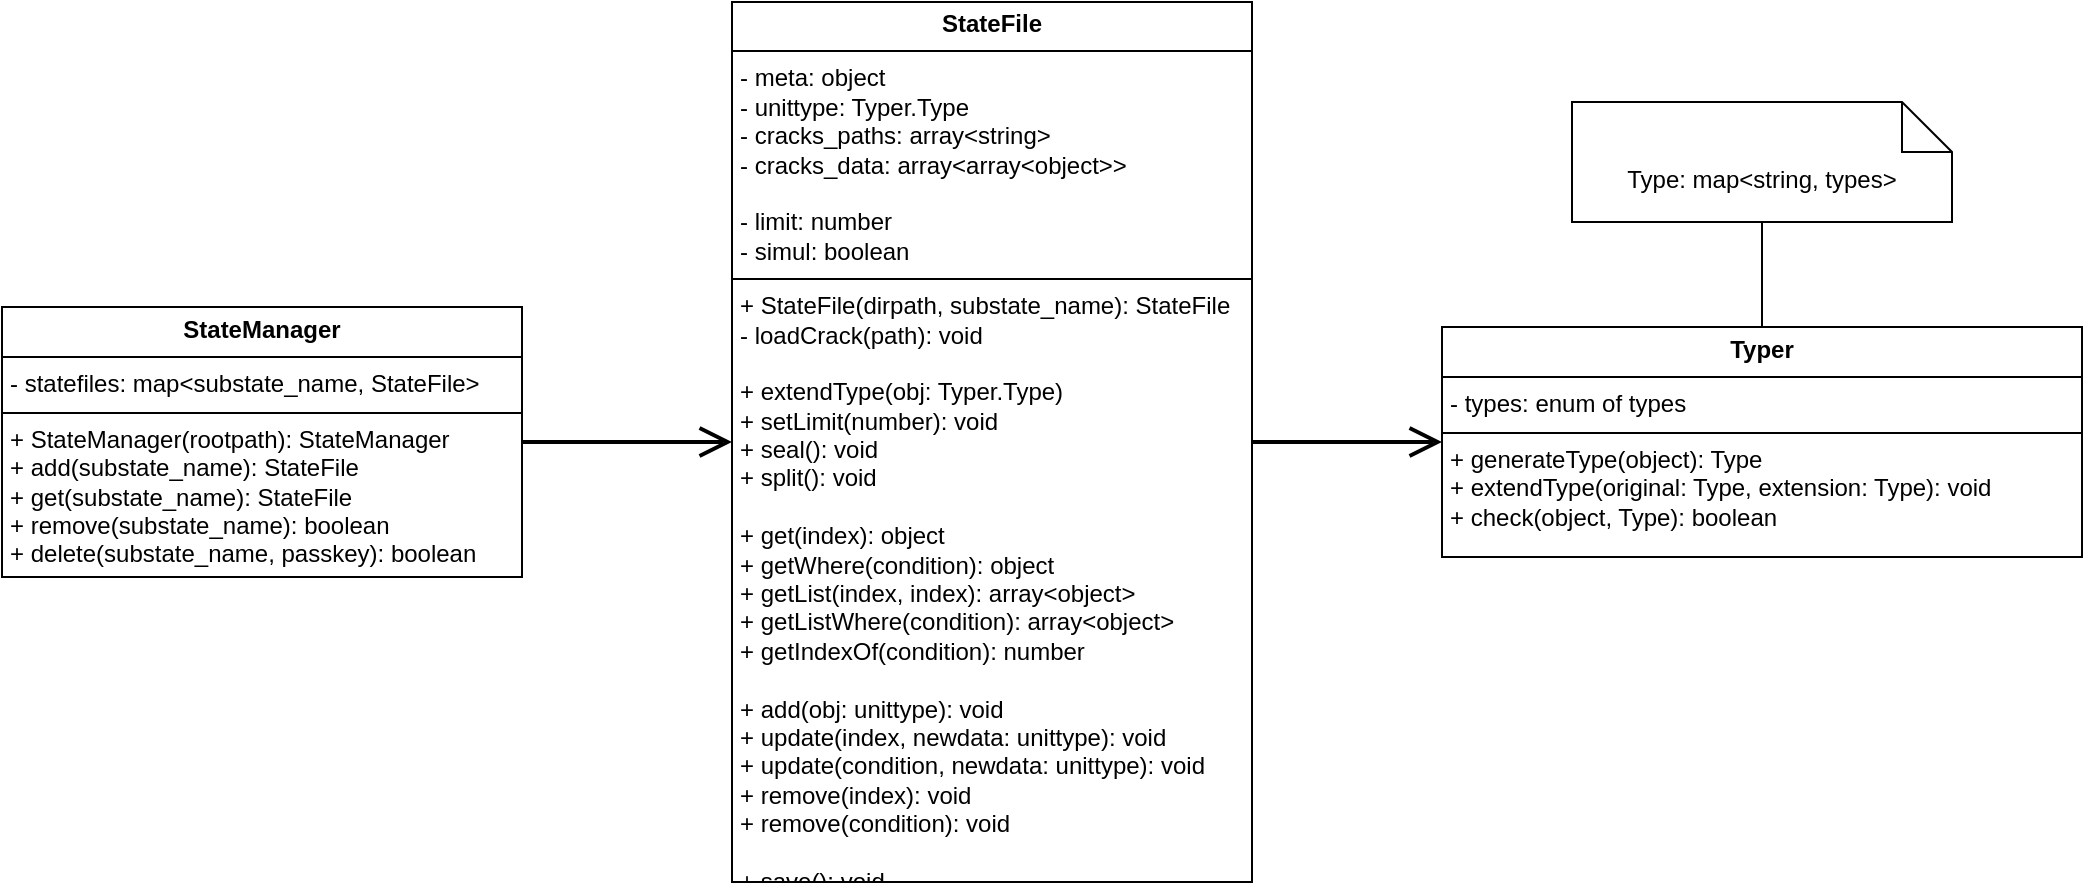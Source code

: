 <mxfile version="24.6.2" type="device">
  <diagram name="Page-1" id="WnFcWuogcMRmPLR-6F3W">
    <mxGraphModel dx="1706" dy="1069" grid="1" gridSize="10" guides="1" tooltips="1" connect="1" arrows="1" fold="1" page="1" pageScale="1" pageWidth="850" pageHeight="1100" math="0" shadow="0">
      <root>
        <mxCell id="0" />
        <mxCell id="1" parent="0" />
        <mxCell id="BZ4quUG-rRGMp8gci7xr-6" style="edgeStyle=orthogonalEdgeStyle;rounded=0;orthogonalLoop=1;jettySize=auto;html=1;endArrow=open;endFill=0;strokeWidth=2;endSize=12;" parent="1" source="BZ4quUG-rRGMp8gci7xr-1" target="BZ4quUG-rRGMp8gci7xr-5" edge="1">
          <mxGeometry relative="1" as="geometry" />
        </mxCell>
        <mxCell id="BZ4quUG-rRGMp8gci7xr-1" value="&lt;p style=&quot;margin:0px;margin-top:4px;text-align:center;&quot;&gt;&lt;b&gt;StateManager&lt;/b&gt;&lt;/p&gt;&lt;hr size=&quot;1&quot; style=&quot;border-style:solid;&quot;&gt;&lt;p style=&quot;margin:0px;margin-left:4px;&quot;&gt;-&amp;nbsp;&lt;span style=&quot;background-color: initial;&quot;&gt;statefiles: map&amp;lt;substate_name, StateFile&amp;gt;&lt;/span&gt;&lt;/p&gt;&lt;hr size=&quot;1&quot; style=&quot;border-style:solid;&quot;&gt;&lt;p style=&quot;margin:0px;margin-left:4px;&quot;&gt;+ StateManager(rootpath): StateManager&lt;/p&gt;&lt;p style=&quot;margin:0px;margin-left:4px;&quot;&gt;+ add(substate_name): StateFile&lt;/p&gt;&lt;p style=&quot;margin:0px;margin-left:4px;&quot;&gt;+ get(substate_name): StateFile&lt;br&gt;&lt;/p&gt;&lt;p style=&quot;margin:0px;margin-left:4px;&quot;&gt;+ remove(substate_name): boolean&lt;br&gt;&lt;/p&gt;&lt;p style=&quot;margin: 0px 0px 0px 4px;&quot;&gt;+ delete(substate_name, passkey): boolean&lt;br&gt;&lt;/p&gt;&lt;p style=&quot;margin: 0px 0px 0px 4px;&quot;&gt;&lt;br&gt;&lt;/p&gt;" style="verticalAlign=top;align=left;overflow=fill;html=1;whiteSpace=wrap;" parent="1" vertex="1">
          <mxGeometry x="20" y="342.5" width="260" height="135" as="geometry" />
        </mxCell>
        <mxCell id="BZ4quUG-rRGMp8gci7xr-5" value="&lt;p style=&quot;margin:0px;margin-top:4px;text-align:center;&quot;&gt;&lt;b&gt;StateFile&lt;/b&gt;&lt;/p&gt;&lt;hr size=&quot;1&quot; style=&quot;border-style:solid;&quot;&gt;&lt;p style=&quot;margin:0px;margin-left:4px;&quot;&gt;- meta: object&lt;/p&gt;&lt;p style=&quot;margin:0px;margin-left:4px;&quot;&gt;- unittype: Typer.Type&lt;/p&gt;&lt;p style=&quot;margin:0px;margin-left:4px;&quot;&gt;-&lt;span style=&quot;background-color: initial;&quot;&gt;&amp;nbsp;cracks_paths: array&amp;lt;string&amp;gt;&lt;/span&gt;&lt;/p&gt;&lt;p style=&quot;margin:0px;margin-left:4px;&quot;&gt;- cracks_data: array&amp;lt;array&amp;lt;object&amp;gt;&amp;gt;&lt;/p&gt;&lt;p style=&quot;margin:0px;margin-left:4px;&quot;&gt;&lt;br&gt;&lt;/p&gt;&lt;p style=&quot;margin:0px;margin-left:4px;&quot;&gt;- limit: number&lt;/p&gt;&lt;p style=&quot;margin:0px;margin-left:4px;&quot;&gt;- simul: boolean&lt;/p&gt;&lt;hr size=&quot;1&quot; style=&quot;border-style:solid;&quot;&gt;&lt;p style=&quot;margin: 0px 0px 0px 4px;&quot;&gt;+ StateFile(dirpath, substate_name): StateFile&lt;/p&gt;&lt;p style=&quot;margin: 0px 0px 0px 4px;&quot;&gt;- loadCrack(path): void&lt;/p&gt;&lt;p style=&quot;margin: 0px 0px 0px 4px;&quot;&gt;&lt;br&gt;&lt;/p&gt;&lt;p style=&quot;margin: 0px 0px 0px 4px;&quot;&gt;+ extendType(obj: Typer.Type)&lt;/p&gt;&lt;p style=&quot;margin:0px;margin-left:4px;&quot;&gt;+ setLimit(number): void&lt;/p&gt;&lt;p style=&quot;margin:0px;margin-left:4px;&quot;&gt;+ seal(): void&lt;/p&gt;&lt;p style=&quot;margin:0px;margin-left:4px;&quot;&gt;+ split(): void&lt;/p&gt;&lt;p style=&quot;margin:0px;margin-left:4px;&quot;&gt;&lt;br&gt;&lt;/p&gt;&lt;p style=&quot;margin:0px;margin-left:4px;&quot;&gt;+ get(index): object&lt;/p&gt;&lt;p style=&quot;margin:0px;margin-left:4px;&quot;&gt;+ getWhere(condition): object&lt;/p&gt;&lt;p style=&quot;margin:0px;margin-left:4px;&quot;&gt;+ getList(index, index): array&amp;lt;object&amp;gt;&lt;/p&gt;&lt;p style=&quot;margin: 0px 0px 0px 4px;&quot;&gt;+ getListWhere(condition): array&amp;lt;object&amp;gt;&lt;/p&gt;&lt;p style=&quot;margin: 0px 0px 0px 4px;&quot;&gt;+ getIndexOf(condition): number&lt;/p&gt;&lt;p style=&quot;margin: 0px 0px 0px 4px;&quot;&gt;&lt;br&gt;&lt;/p&gt;&lt;p style=&quot;margin: 0px 0px 0px 4px;&quot;&gt;+ add(obj: unittype): void&lt;/p&gt;&lt;p style=&quot;margin: 0px 0px 0px 4px;&quot;&gt;+ update(index, newdata: unittype): void&lt;/p&gt;&lt;p style=&quot;margin: 0px 0px 0px 4px;&quot;&gt;+ update(condition, newdata: unittype): void&lt;br&gt;&lt;/p&gt;&lt;p style=&quot;margin: 0px 0px 0px 4px;&quot;&gt;+ remove(index): void&lt;/p&gt;&lt;p style=&quot;margin: 0px 0px 0px 4px;&quot;&gt;+&amp;nbsp;&lt;span style=&quot;background-color: initial;&quot;&gt;remove(condition): void&lt;/span&gt;&lt;/p&gt;&lt;p style=&quot;margin: 0px 0px 0px 4px;&quot;&gt;&lt;span style=&quot;background-color: initial;&quot;&gt;&lt;br&gt;&lt;/span&gt;&lt;/p&gt;&lt;p style=&quot;margin: 0px 0px 0px 4px;&quot;&gt;&lt;span style=&quot;background-color: initial;&quot;&gt;+ save(): void&lt;/span&gt;&lt;/p&gt;" style="verticalAlign=top;align=left;overflow=fill;html=1;whiteSpace=wrap;" parent="1" vertex="1">
          <mxGeometry x="385" y="190" width="260" height="440" as="geometry" />
        </mxCell>
        <mxCell id="BZ4quUG-rRGMp8gci7xr-11" style="edgeStyle=orthogonalEdgeStyle;rounded=0;orthogonalLoop=1;jettySize=auto;html=1;endArrow=none;endFill=0;" parent="1" source="BZ4quUG-rRGMp8gci7xr-7" target="BZ4quUG-rRGMp8gci7xr-10" edge="1">
          <mxGeometry relative="1" as="geometry" />
        </mxCell>
        <mxCell id="BZ4quUG-rRGMp8gci7xr-7" value="&lt;p style=&quot;margin:0px;margin-top:4px;text-align:center;&quot;&gt;&lt;b&gt;Typer&lt;/b&gt;&lt;/p&gt;&lt;hr size=&quot;1&quot; style=&quot;border-style:solid;&quot;&gt;&lt;p style=&quot;margin:0px;margin-left:4px;&quot;&gt;&lt;span style=&quot;background-color: initial;&quot;&gt;-&amp;nbsp;&lt;/span&gt;&lt;span style=&quot;background-color: initial;&quot;&gt;types: enum of types&lt;/span&gt;&lt;br&gt;&lt;/p&gt;&lt;hr size=&quot;1&quot; style=&quot;border-style:solid;&quot;&gt;&lt;p style=&quot;margin:0px;margin-left:4px;&quot;&gt;&lt;span style=&quot;background-color: initial;&quot;&gt;+ generateType(object): Type&lt;/span&gt;&lt;br&gt;&lt;/p&gt;&lt;p style=&quot;margin:0px;margin-left:4px;&quot;&gt;+ extendType(original: Type, extension: Type): void&lt;br&gt;&lt;/p&gt;&lt;p style=&quot;margin:0px;margin-left:4px;&quot;&gt;+ check(object, Type): boolean&lt;/p&gt;" style="verticalAlign=top;align=left;overflow=fill;html=1;whiteSpace=wrap;" parent="1" vertex="1">
          <mxGeometry x="740" y="352.5" width="320" height="115" as="geometry" />
        </mxCell>
        <mxCell id="BZ4quUG-rRGMp8gci7xr-9" style="edgeStyle=orthogonalEdgeStyle;rounded=0;orthogonalLoop=1;jettySize=auto;html=1;endArrow=open;endFill=0;strokeWidth=2;endSize=12;" parent="1" source="BZ4quUG-rRGMp8gci7xr-5" target="BZ4quUG-rRGMp8gci7xr-7" edge="1">
          <mxGeometry relative="1" as="geometry">
            <mxPoint x="290" y="420" as="sourcePoint" />
            <mxPoint x="395" y="420" as="targetPoint" />
          </mxGeometry>
        </mxCell>
        <mxCell id="BZ4quUG-rRGMp8gci7xr-10" value="Type: map&amp;lt;string, types&amp;gt;" style="shape=note2;boundedLbl=1;whiteSpace=wrap;html=1;size=25;verticalAlign=top;align=center;" parent="1" vertex="1">
          <mxGeometry x="805" y="240" width="190" height="60" as="geometry" />
        </mxCell>
      </root>
    </mxGraphModel>
  </diagram>
</mxfile>
